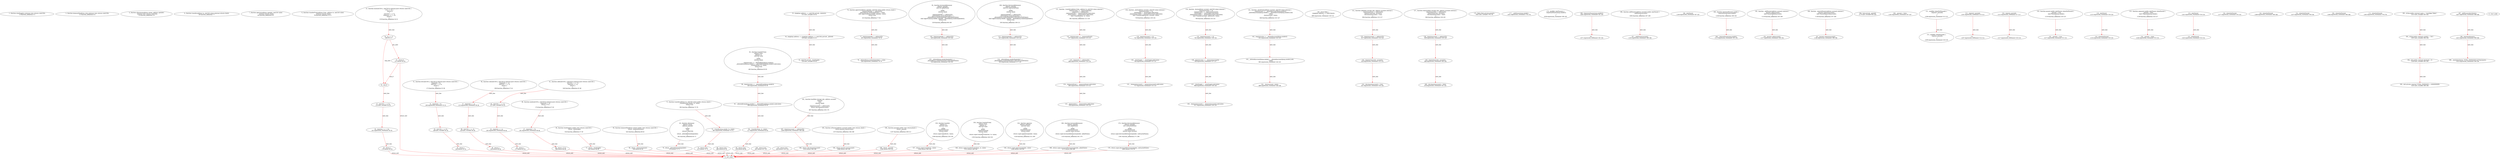digraph  {
13 [label="2_ function totalSupply() external view returns (uint256);\n13-function_definition-3-3", method="totalSupply()", type_label=function_definition];
21 [label="3_ function balanceOf(address who) external view returns (uint256);\n21-function_definition-4-4", method="balanceOf(address who)", type_label=function_definition];
33 [label="4_ function allowance(address owner, address spender)\n    external view returns (uint256);\n33-function_definition-5-6", method="allowance(address owner,address spender)", type_label=function_definition];
49 [label="6_ function transfer(address to, uint256 value) external returns (bool);\n49-function_definition-7-7", method="transfer(address to,uint256 value)", type_label=function_definition];
64 [label="7_ function approve(address spender, uint256 value)\n    external returns (bool);\n64-function_definition-8-9", method="approve(address spender,uint256 value)", type_label=function_definition];
79 [label="9_ function transferFrom(address from, address to, uint256 value)\n    external returns (bool);\n79-function_definition-10-11", method="transferFrom(address from,address to,uint256 value)", type_label=function_definition];
129 [label="23_ function mul(uint256 a, uint256 b) internal pure returns (uint256) {\n    if (a == 0) {\n      return 0;\n    }\n    uint256 c = a * b;\n    require(c / a == b);\n    return c;\n  }\n129-function_definition-24-31", method="mul(uint256 a,uint256 b)", type_label=function_definition];
146 [label="24_ if_a == 0\n146-if-25-27", method="mul(uint256 a,uint256 b)", type_label=if];
1608 [label="24_ end_if", method="mul(uint256 a,uint256 b)", type_label=end_if];
151 [label="25_ return 0;\n151-return-26-26", method="mul(uint256 a,uint256 b)", type_label=return];
153 [label="27_ uint256 c = a * b;\n153-new_variable-28-28", method="mul(uint256 a,uint256 b)", type_label=new_variable];
161 [label="28_ require(c / a == b);\n161-expression_statement-29-29", method="mul(uint256 a,uint256 b)", type_label=expression_statement];
170 [label="29_ return c;\n170-return-30-30", method="mul(uint256 a,uint256 b)", type_label=return];
172 [label="31_ function div(uint256 a, uint256 b) internal pure returns (uint256) {\n    require(b > 0);  \n    uint256 c = a / b;\n    return c;\n  }\n172-function_definition-32-36", method="div(uint256 a,uint256 b)", type_label=function_definition];
189 [label="32_ require(b > 0);\n189-expression_statement-33-33", method="div(uint256 a,uint256 b)", type_label=expression_statement];
196 [label="33_ uint256 c = a / b;\n196-new_variable-34-34", method="div(uint256 a,uint256 b)", type_label=new_variable];
204 [label="34_ return c;\n204-return-35-35", method="div(uint256 a,uint256 b)", type_label=return];
206 [label="36_ function sub(uint256 a, uint256 b) internal pure returns (uint256) {\n    require(b <= a);\n    uint256 c = a - b;\n    return c;\n  }\n206-function_definition-37-41", method="sub(uint256 a,uint256 b)", type_label=function_definition];
223 [label="37_ require(b <= a);\n223-expression_statement-38-38", method="sub(uint256 a,uint256 b)", type_label=expression_statement];
230 [label="38_ uint256 c = a - b;\n230-new_variable-39-39", method="sub(uint256 a,uint256 b)", type_label=new_variable];
238 [label="39_ return c;\n238-return-40-40", method="sub(uint256 a,uint256 b)", type_label=return];
240 [label="41_ function add(uint256 a, uint256 b) internal pure returns (uint256) {\n    uint256 c = a + b;\n    require(c >= a);\n    return c;\n  }\n240-function_definition-42-46", method="add(uint256 a,uint256 b)", type_label=function_definition];
257 [label="42_ uint256 c = a + b;\n257-new_variable-43-43", method="add(uint256 a,uint256 b)", type_label=new_variable];
265 [label="43_ require(c >= a);\n265-expression_statement-44-44", method="add(uint256 a,uint256 b)", type_label=expression_statement];
272 [label="44_ return c;\n272-return-45-45", method="add(uint256 a,uint256 b)", type_label=return];
274 [label="46_ function mod(uint256 a, uint256 b) internal pure returns (uint256) {\n    require(b != 0);\n    return a % b;\n  }\n274-function_definition-47-50", method="mod(uint256 a,uint256 b)", type_label=function_definition];
291 [label="47_ require(b != 0);\n291-expression_statement-48-48", method="mod(uint256 a,uint256 b)", type_label=expression_statement];
298 [label="48_ return a % b;\n298-return-49-49", method="mod(uint256 a,uint256 b)", type_label=return];
313 [label="53_ mapping (address => uint256) private _balances;\n313-new_variable-54-54", method="", type_label=new_variable];
320 [label="54_ mapping (address => mapping (address => uint256)) private _allowed;\n320-new_variable-55-55", method="", type_label=new_variable];
329 [label="55_ uint256 private _totalSupply;\n329-new_variable-56-56", method="", type_label=new_variable];
334 [label="56_ function totalSupply() public view returns (uint256) {\n    return _totalSupply;\n  }\n334-function_definition-57-59", method="totalSupply()", type_label=function_definition];
343 [label="57_ return _totalSupply;\n343-return-58-58", method="totalSupply()", type_label=return];
345 [label="59_ function balanceOf(address owner) public view returns (uint256) {\n    return _balances[owner];\n  }\n345-function_definition-60-62", method="balanceOf(address owner)", type_label=function_definition];
358 [label="60_ return _balances[owner];\n358-return-61-61", method="balanceOf(address owner)", type_label=return];
362 [label="62_ function allowance(\n    address owner,\n    address spender\n   )\n    public\n    view\n    returns (uint256)\n  {\n    return _allowed[owner][spender];\n  }\n362-function_definition-63-72", method="allowance(address owner,address spender)", type_label=function_definition];
379 [label="70_ return _allowed[owner][spender];\n379-return-71-71", method="allowance(address owner,address spender)", type_label=return];
385 [label="72_ function transfer(address to, uint256 value) public returns (bool) {\n    _transfer(msg.sender, to, value);\n    return true;\n  }\n385-function_definition-73-76", method="transfer(address to,uint256 value)", type_label=function_definition];
401 [label="73_ _transfer(msg.sender, to, value);\n401-expression_statement-74-74", method="transfer(address to,uint256 value)", type_label=expression_statement];
412 [label="74_ return true;\n412-return-75-75", method="transfer(address to,uint256 value)", type_label=return];
415 [label="76_ function approve(address spender, uint256 value) public returns (bool) {\n    require(spender != address(0));\n    _allowed[msg.sender][spender] = value;\n    emit Approval(msg.sender, spender, value);\n    return true;\n  }\n415-function_definition-77-82", method="approve(address spender,uint256 value)", type_label=function_definition];
431 [label="77_ require(spender != address(0));\n431-expression_statement-78-78", method="approve(address spender,uint256 value)", type_label=expression_statement];
440 [label="78_ _allowed[msg.sender][spender] = value;\n440-expression_statement-79-79", method="approve(address spender,uint256 value)", type_label=expression_statement];
460 [label="80_ return true;\n460-return-81-81", method="approve(address spender,uint256 value)", type_label=return];
463 [label="82_ function transferFrom(\n    address from,\n    address to,\n    uint256 value\n  )\n    public\n    returns (bool)\n  {\n    require(value <= _allowed[from][msg.sender]);\n    _allowed[from][msg.sender] = _allowed[from][msg.sender].sub(value);\n    _transfer(from, to, value);\n    return true;\n  }\n463-function_definition-83-95", method="transferFrom(address from,address to,uint256 value)", type_label=function_definition];
483 [label="90_ require(value <= _allowed[from][msg.sender]);\n483-expression_statement-91-91", method="transferFrom(address from,address to,uint256 value)", type_label=expression_statement];
496 [label="91_ _allowed[from][msg.sender] = _allowed[from][msg.sender].sub(value);\n496-expression_statement-92-92", method="transferFrom(address from,address to,uint256 value)", type_label=expression_statement];
517 [label="92_ _transfer(from, to, value);\n517-expression_statement-93-93", method="transferFrom(address from,address to,uint256 value)", type_label=expression_statement];
526 [label="93_ return true;\n526-return-94-94", method="transferFrom(address from,address to,uint256 value)", type_label=return];
529 [label="95_ function increaseAllowance(\n    address spender,\n    uint256 addedValue\n  )\n    public\n    returns (bool)\n  {\n    require(spender != address(0));\n    _allowed[msg.sender][spender] = (\n      _allowed[msg.sender][spender].add(addedValue));\n    emit Approval(msg.sender, spender, _allowed[msg.sender][spender]);\n    return true;\n  }\n529-function_definition-96-108", method="increaseAllowance(address spender,uint256 addedValue)", type_label=function_definition];
545 [label="102_ require(spender != address(0));\n545-expression_statement-103-103", method="increaseAllowance(address spender,uint256 addedValue)", type_label=expression_statement];
554 [label="103_ _allowed[msg.sender][spender] = (\n      _allowed[msg.sender][spender].add(addedValue));\n554-expression_statement-104-105", method="increaseAllowance(address spender,uint256 addedValue)", type_label=expression_statement];
592 [label="106_ return true;\n592-return-107-107", method="increaseAllowance(address spender,uint256 addedValue)", type_label=return];
595 [label="108_ function decreaseAllowance(\n    address spender,\n    uint256 subtractedValue\n  )\n    public\n    returns (bool)\n  {\n    require(spender != address(0));\n    _allowed[msg.sender][spender] = (\n      _allowed[msg.sender][spender].sub(subtractedValue));\n    emit Approval(msg.sender, spender, _allowed[msg.sender][spender]);\n    return true;\n  }\n595-function_definition-109-121", method="decreaseAllowance(address spender,uint256 subtractedValue)", type_label=function_definition];
611 [label="115_ require(spender != address(0));\n611-expression_statement-116-116", method="decreaseAllowance(address spender,uint256 subtractedValue)", type_label=expression_statement];
620 [label="116_ _allowed[msg.sender][spender] = (\n      _allowed[msg.sender][spender].sub(subtractedValue));\n620-expression_statement-117-118", method="decreaseAllowance(address spender,uint256 subtractedValue)", type_label=expression_statement];
658 [label="119_ return true;\n658-return-120-120", method="decreaseAllowance(address spender,uint256 subtractedValue)", type_label=return];
661 [label="121_ function _transfer(address from, address to, uint256 value) internal {\n    require(value <= _balances[from]);\n    require(to != address(0));\n    _balances[from] = _balances[from].sub(value);\n    _balances[to] = _balances[to].add(value);\n    emit Transfer(from, to, value);\n  }\n661-function_definition-122-128", method="_transfer(address from,address to,uint256 value)", type_label=function_definition];
677 [label="122_ require(value <= _balances[from]);\n677-expression_statement-123-123", method="_transfer(address from,address to,uint256 value)", type_label=expression_statement];
686 [label="123_ require(to != address(0));\n686-expression_statement-124-124", method="_transfer(address from,address to,uint256 value)", type_label=expression_statement];
695 [label="124_ _balances[from] = _balances[from].sub(value);\n695-expression_statement-125-125", method="_transfer(address from,address to,uint256 value)", type_label=expression_statement];
708 [label="125_ _balances[to] = _balances[to].add(value);\n708-expression_statement-126-126", method="_transfer(address from,address to,uint256 value)", type_label=expression_statement];
729 [label="128_ function _mint(address account, uint256 value) internal {\n    require(account != 0);\n    _totalSupply = _totalSupply.add(value);\n    _balances[account] = _balances[account].add(value);\n    emit Transfer(address(0), account, value);\n  }\n729-function_definition-129-134", method="_mint(address account,uint256 value)", type_label=function_definition];
741 [label="129_ require(account != 0);\n741-expression_statement-130-130", method="_mint(address account,uint256 value)", type_label=expression_statement];
748 [label="130_ _totalSupply = _totalSupply.add(value);\n748-expression_statement-131-131", method="_mint(address account,uint256 value)", type_label=expression_statement];
757 [label="131_ _balances[account] = _balances[account].add(value);\n757-expression_statement-132-132", method="_mint(address account,uint256 value)", type_label=expression_statement];
780 [label="134_ function _burn(address account, uint256 value) internal {\n    require(account != 0);\n    require(value <= _balances[account]);\n    _totalSupply = _totalSupply.sub(value);\n    _balances[account] = _balances[account].sub(value);\n    emit Transfer(account, address(0), value);\n  }\n780-function_definition-135-141", method="_burn(address account,uint256 value)", type_label=function_definition];
792 [label="135_ require(account != 0);\n792-expression_statement-136-136", method="_burn(address account,uint256 value)", type_label=expression_statement];
799 [label="136_ require(value <= _balances[account]);\n799-expression_statement-137-137", method="_burn(address account,uint256 value)", type_label=expression_statement];
808 [label="137_ _totalSupply = _totalSupply.sub(value);\n808-expression_statement-138-138", method="_burn(address account,uint256 value)", type_label=expression_statement];
817 [label="138_ _balances[account] = _balances[account].sub(value);\n817-expression_statement-139-139", method="_burn(address account,uint256 value)", type_label=expression_statement];
840 [label="141_ function _burnFrom(address account, uint256 value) internal {\n    require(value <= _allowed[account][msg.sender]);\n    _allowed[account][msg.sender] = _allowed[account][msg.sender].sub(\n      value);\n    _burn(account, value);\n  }\n840-function_definition-142-147", method="_burnFrom(address account,uint256 value)", type_label=function_definition];
852 [label="142_ require(value <= _allowed[account][msg.sender]);\n852-expression_statement-143-143", method="_burnFrom(address account,uint256 value)", type_label=expression_statement];
865 [label="143_ _allowed[account][msg.sender] = _allowed[account][msg.sender].sub(\n      value);\n865-expression_statement-144-145", method="_burnFrom(address account,uint256 value)", type_label=expression_statement];
886 [label="145_ _burn(account, value);\n886-expression_statement-146-146", method="_burnFrom(address account,uint256 value)", type_label=expression_statement];
896 [label="149_ struct Role {\n    mapping (address => bool) bearer;\n  }\n896-expression_statement-150-152", method="Role()", type_label=expression_statement];
904 [label="152_ function add(Role storage role, address account) internal {\n    require(account != address(0));\n    require(!has(role, account));\n    role.bearer[account] = true;\n  }\n904-function_definition-153-157", method="add(Role storage role,address account)", type_label=function_definition];
917 [label="153_ require(account != address(0));\n917-expression_statement-154-154", method="add(Role storage role,address account)", type_label=expression_statement];
926 [label="154_ require(!has(role, account));\n926-expression_statement-155-155", method="add(Role storage role,address account)", type_label=expression_statement];
937 [label="155_ role.bearer[account] = true;\n937-expression_statement-156-156", method="add(Role storage role,address account)", type_label=expression_statement];
946 [label="157_ function remove(Role storage role, address account) internal {\n    require(account != address(0));\n    require(has(role, account));\n    role.bearer[account] = false;\n  }\n946-function_definition-158-162", method="remove(Role storage role,address account)", type_label=function_definition];
959 [label="158_ require(account != address(0));\n959-expression_statement-159-159", method="remove(Role storage role,address account)", type_label=expression_statement];
968 [label="159_ require(has(role, account));\n968-expression_statement-160-160", method="remove(Role storage role,address account)", type_label=expression_statement];
978 [label="160_ role.bearer[account] = false;\n978-expression_statement-161-161", method="remove(Role storage role,address account)", type_label=expression_statement];
987 [label="162_ function has(Role storage role, address account)\n    internal\n    view\n    returns (bool)\n  {\n    require(account != address(0));\n    return role.bearer[account];\n  }\n987-function_definition-163-170", method="has(Role storage role,address account)", type_label=function_definition];
1005 [label="167_ require(account != address(0));\n1005-expression_statement-168-168", method="has(Role storage role,address account)", type_label=expression_statement];
1014 [label="168_ return role.bearer[account];\n1014-return-169-169", method="has(Role storage role,address account)", type_label=return];
1042 [label="175_ Roles.Role private pausers;\n1042-new_variable-176-176", method="", type_label=new_variable];
1051 [label="177_ _addPauser(msg.sender);\n1051-expression_statement-178-178", method="", type_label=expression_statement];
1058 [label="179_ modifier onlyPauser() {\n    require(isPauser(msg.sender));\n    _;\n  }\n1058-expression_statement-180-183", method="", type_label=expression_statement];
1061 [label="180_ require(isPauser(msg.sender));\n1061-expression_statement-181-181", method="", type_label=expression_statement];
1071 [label="181_ _;\n1071-expression_statement-182-182", method="", type_label=expression_statement];
1073 [label="183_ function isPauser(address account) public view returns (bool) {\n    return pausers.has(account);\n  }\n1073-function_definition-184-186", method="isPauser(address account)", type_label=function_definition];
1086 [label="184_ return pausers.has(account);\n1086-return-185-185", method="isPauser(address account)", type_label=return];
1093 [label="186_ function addPauser(address account) public onlyPauser {\n    _addPauser(account);\n  }\n1093-function_definition-187-189", method="addPauser(address account)", type_label=function_definition];
1100 [label="186_ onlyPauser\n1100-expression_statement-187-187", method="addPauser(address account)", type_label=expression_statement];
1103 [label="187_ _addPauser(account);\n1103-expression_statement-188-188", method="addPauser(address account)", type_label=expression_statement];
1108 [label="189_ function renouncePauser() public {\n    _removePauser(msg.sender);\n  }\n1108-function_definition-190-192", method="renouncePauser()", type_label=function_definition];
1112 [label="190_ _removePauser(msg.sender);\n1112-expression_statement-191-191", method="renouncePauser()", type_label=expression_statement];
1119 [label="192_ function _addPauser(address account) internal {\n    pausers.add(account);\n    emit PauserAdded(account);\n  }\n1119-function_definition-193-196", method="_addPauser(address account)", type_label=function_definition];
1127 [label="193_ pausers.add(account);\n1127-expression_statement-194-194", method="_addPauser(address account)", type_label=expression_statement];
1138 [label="196_ function _removePauser(address account) internal {\n    pausers.remove(account);\n    emit PauserRemoved(account);\n  }\n1138-function_definition-197-200", method="_removePauser(address account)", type_label=function_definition];
1146 [label="197_ pausers.remove(account);\n1146-expression_statement-198-198", method="_removePauser(address account)", type_label=expression_statement];
1175 [label="204_ bool private _paused;\n1175-new_variable-205-205", method="", type_label=new_variable];
1182 [label="206_ _paused = false;\n1182-expression_statement-207-207", method="", type_label=expression_statement];
1187 [label="208_ function paused() public view returns(bool) {\n    return _paused;\n  }\n1187-function_definition-209-211", method="paused()", type_label=function_definition];
1196 [label="209_ return _paused;\n1196-return-210-210", method="paused()", type_label=return];
1198 [label="211_ modifier whenNotPaused() {\n    require(!_paused);\n    _;\n  }\n1198-expression_statement-212-215", method="", type_label=expression_statement];
1201 [label="212_ require(!_paused);\n1201-expression_statement-213-213", method="", type_label=expression_statement];
1207 [label="213_ _;\n1207-expression_statement-214-214", method="", type_label=expression_statement];
1209 [label="215_ modifier whenPaused() {\n    require(_paused);\n    _;\n  }\n1209-expression_statement-216-219", method="", type_label=expression_statement];
1212 [label="216_ require(_paused);\n1212-expression_statement-217-217", method="", type_label=expression_statement];
1217 [label="217_ _;\n1217-expression_statement-218-218", method="", type_label=expression_statement];
1219 [label="219_ function pause() public onlyPauser whenNotPaused {\n    _paused = true;\n    emit Paused(msg.sender);\n  }\n1219-function_definition-220-223", method="pause()", type_label=function_definition];
1222 [label="219_ onlyPauser\n1222-expression_statement-220-220", method="pause()", type_label=expression_statement];
1224 [label="219_ whenNotPaused\n1224-expression_statement-220-220", method="pause()", type_label=expression_statement];
1227 [label="220_ _paused = true;\n1227-expression_statement-221-221", method="pause()", type_label=expression_statement];
1238 [label="223_ function unpause() public onlyPauser whenPaused {\n    _paused = false;\n    emit Unpaused(msg.sender);\n  }\n1238-function_definition-224-227", method="unpause()", type_label=function_definition];
1241 [label="223_ onlyPauser\n1241-expression_statement-224-224", method="unpause()", type_label=expression_statement];
1243 [label="223_ whenPaused\n1243-expression_statement-224-224", method="unpause()", type_label=expression_statement];
1246 [label="224_ _paused = false;\n1246-expression_statement-225-225", method="unpause()", type_label=expression_statement];
1266 [label="229_ function transfer(\n    address to,\n    uint256 value\n  )\n    public\n    whenNotPaused\n    returns (bool)\n  {\n    return super.transfer(to, value);\n  }\n1266-function_definition-230-239", method="transfer(address to,uint256 value)", type_label=function_definition];
1277 [label="234_ whenNotPaused\n1277-expression_statement-235-235", method="transfer(address to,uint256 value)", type_label=expression_statement];
1284 [label="237_ return super.transfer(to, value);\n1284-return-238-238", method="transfer(address to,uint256 value)", type_label=return];
1293 [label="239_ function transferFrom(\n    address from,\n    address to,\n    uint256 value\n  )\n    public\n    whenNotPaused\n    returns (bool)\n  {\n    return super.transferFrom(from, to, value);\n  }\n1293-function_definition-240-250", method="transferFrom(address from,address to,uint256 value)", type_label=function_definition];
1308 [label="245_ whenNotPaused\n1308-expression_statement-246-246", method="transferFrom(address from,address to,uint256 value)", type_label=expression_statement];
1315 [label="248_ return super.transferFrom(from, to, value);\n1315-return-249-249", method="transferFrom(address from,address to,uint256 value)", type_label=return];
1326 [label="250_ function approve(\n    address spender,\n    uint256 value\n  )\n    public\n    whenNotPaused\n    returns (bool)\n  {\n    return super.approve(spender, value);\n  }\n1326-function_definition-251-260", method="approve(address spender,uint256 value)", type_label=function_definition];
1337 [label="255_ whenNotPaused\n1337-expression_statement-256-256", method="approve(address spender,uint256 value)", type_label=expression_statement];
1344 [label="258_ return super.approve(spender, value);\n1344-return-259-259", method="approve(address spender,uint256 value)", type_label=return];
1353 [label="260_ function increaseAllowance(\n    address spender,\n    uint addedValue\n  )\n    public\n    whenNotPaused\n    returns (bool success)\n  {\n    return super.increaseAllowance(spender, addedValue);\n  }\n1353-function_definition-261-270", method="increaseAllowance(address spender,uint addedValue)", type_label=function_definition];
1364 [label="265_ whenNotPaused\n1364-expression_statement-266-266", method="increaseAllowance(address spender,uint addedValue)", type_label=expression_statement];
1372 [label="268_ return super.increaseAllowance(spender, addedValue);\n1372-return-269-269", method="increaseAllowance(address spender,uint addedValue)", type_label=return];
1381 [label="270_ function decreaseAllowance(\n    address spender,\n    uint subtractedValue\n  )\n    public\n    whenNotPaused\n    returns (bool success)\n  {\n    return super.decreaseAllowance(spender, subtractedValue);\n  }\n1381-function_definition-271-280", method="decreaseAllowance(address spender,uint subtractedValue)", type_label=function_definition];
1392 [label="275_ whenNotPaused\n1392-expression_statement-276-276", method="decreaseAllowance(address spender,uint subtractedValue)", type_label=expression_statement];
1400 [label="278_ return super.decreaseAllowance(spender, subtractedValue);\n1400-return-279-279", method="decreaseAllowance(address spender,uint subtractedValue)", type_label=return];
1415 [label="282_ string public constant name = \"LevelApp Token\";\n1415-new_variable-283-283", method="", type_label=new_variable];
1422 [label="283_ string public constant symbol = \"LVL\";\n1422-new_variable-284-284", method="", type_label=new_variable];
1429 [label="284_ uint public constant decimals = 8;\n1429-new_variable-285-285", method="", type_label=new_variable];
1435 [label="285_ uint private constant TOTAL_EMISSION = 10000000000;\n1435-new_variable-286-286", method="", type_label=new_variable];
1447 [label="287_ addPauser(distributor);\n1447-expression_statement-288-288", method="", type_label=expression_statement];
1452 [label="288_ renouncePauser();\n1452-expression_statement-289-289", method="", type_label=expression_statement];
1455 [label="289_ _mint(distributor, TOTAL_EMISSION*(10**decimals));\n1455-expression_statement-290-290", method="", type_label=expression_statement];
1 [label="0_ start_node", method="", type_label=start];
2 [label="0_ exit_node", method="", type_label=exit];
129 -> 146  [color=red, controlflow_type=next_line, edge_type=CFG_edge, key=0, label=next_line];
146 -> 151  [color=red, controlflow_type=pos_next, edge_type=CFG_edge, key=0, label=pos_next];
146 -> 1608  [color=red, controlflow_type=neg_next, edge_type=CFG_edge, key=0, label=neg_next];
1608 -> 153  [color=red, controlflow_type=next_line, edge_type=CFG_edge, key=0, label=next_line];
151 -> 1608  [color=red, controlflow_type=end_if, edge_type=CFG_edge, key=0, label=end_if];
151 -> 2  [color=red, controlflow_type=return_exit, edge_type=CFG_edge, key=0, label=return_exit];
153 -> 161  [color=red, controlflow_type=next_line, edge_type=CFG_edge, key=0, label=next_line];
161 -> 170  [color=red, controlflow_type=next_line, edge_type=CFG_edge, key=0, label=next_line];
170 -> 2  [color=red, controlflow_type=return_exit, edge_type=CFG_edge, key=0, label=return_exit];
172 -> 189  [color=red, controlflow_type=next_line, edge_type=CFG_edge, key=0, label=next_line];
189 -> 196  [color=red, controlflow_type=next_line, edge_type=CFG_edge, key=0, label=next_line];
196 -> 204  [color=red, controlflow_type=next_line, edge_type=CFG_edge, key=0, label=next_line];
204 -> 2  [color=red, controlflow_type=return_exit, edge_type=CFG_edge, key=0, label=return_exit];
206 -> 223  [color=red, controlflow_type=next_line, edge_type=CFG_edge, key=0, label=next_line];
223 -> 230  [color=red, controlflow_type=next_line, edge_type=CFG_edge, key=0, label=next_line];
230 -> 238  [color=red, controlflow_type=next_line, edge_type=CFG_edge, key=0, label=next_line];
238 -> 2  [color=red, controlflow_type=return_exit, edge_type=CFG_edge, key=0, label=return_exit];
240 -> 257  [color=red, controlflow_type=next_line, edge_type=CFG_edge, key=0, label=next_line];
257 -> 265  [color=red, controlflow_type=next_line, edge_type=CFG_edge, key=0, label=next_line];
265 -> 272  [color=red, controlflow_type=next_line, edge_type=CFG_edge, key=0, label=next_line];
272 -> 2  [color=red, controlflow_type=return_exit, edge_type=CFG_edge, key=0, label=return_exit];
274 -> 291  [color=red, controlflow_type=next_line, edge_type=CFG_edge, key=0, label=next_line];
291 -> 298  [color=red, controlflow_type=next_line, edge_type=CFG_edge, key=0, label=next_line];
298 -> 2  [color=red, controlflow_type=return_exit, edge_type=CFG_edge, key=0, label=return_exit];
313 -> 320  [color=red, controlflow_type=next_line, edge_type=CFG_edge, key=0, label=next_line];
320 -> 329  [color=red, controlflow_type=next_line, edge_type=CFG_edge, key=0, label=next_line];
334 -> 343  [color=red, controlflow_type=next_line, edge_type=CFG_edge, key=0, label=next_line];
343 -> 2  [color=red, controlflow_type=return_exit, edge_type=CFG_edge, key=0, label=return_exit];
345 -> 358  [color=red, controlflow_type=next_line, edge_type=CFG_edge, key=0, label=next_line];
358 -> 2  [color=red, controlflow_type=return_exit, edge_type=CFG_edge, key=0, label=return_exit];
362 -> 379  [color=red, controlflow_type=next_line, edge_type=CFG_edge, key=0, label=next_line];
379 -> 2  [color=red, controlflow_type=return_exit, edge_type=CFG_edge, key=0, label=return_exit];
385 -> 401  [color=red, controlflow_type=next_line, edge_type=CFG_edge, key=0, label=next_line];
401 -> 412  [color=red, controlflow_type=next_line, edge_type=CFG_edge, key=0, label=next_line];
412 -> 2  [color=red, controlflow_type=return_exit, edge_type=CFG_edge, key=0, label=return_exit];
415 -> 431  [color=red, controlflow_type=next_line, edge_type=CFG_edge, key=0, label=next_line];
431 -> 440  [color=red, controlflow_type=next_line, edge_type=CFG_edge, key=0, label=next_line];
460 -> 2  [color=red, controlflow_type=return_exit, edge_type=CFG_edge, key=0, label=return_exit];
463 -> 483  [color=red, controlflow_type=next_line, edge_type=CFG_edge, key=0, label=next_line];
483 -> 496  [color=red, controlflow_type=next_line, edge_type=CFG_edge, key=0, label=next_line];
496 -> 517  [color=red, controlflow_type=next_line, edge_type=CFG_edge, key=0, label=next_line];
517 -> 526  [color=red, controlflow_type=next_line, edge_type=CFG_edge, key=0, label=next_line];
526 -> 2  [color=red, controlflow_type=return_exit, edge_type=CFG_edge, key=0, label=return_exit];
529 -> 545  [color=red, controlflow_type=next_line, edge_type=CFG_edge, key=0, label=next_line];
545 -> 554  [color=red, controlflow_type=next_line, edge_type=CFG_edge, key=0, label=next_line];
592 -> 2  [color=red, controlflow_type=return_exit, edge_type=CFG_edge, key=0, label=return_exit];
595 -> 611  [color=red, controlflow_type=next_line, edge_type=CFG_edge, key=0, label=next_line];
611 -> 620  [color=red, controlflow_type=next_line, edge_type=CFG_edge, key=0, label=next_line];
658 -> 2  [color=red, controlflow_type=return_exit, edge_type=CFG_edge, key=0, label=return_exit];
661 -> 677  [color=red, controlflow_type=next_line, edge_type=CFG_edge, key=0, label=next_line];
677 -> 686  [color=red, controlflow_type=next_line, edge_type=CFG_edge, key=0, label=next_line];
686 -> 695  [color=red, controlflow_type=next_line, edge_type=CFG_edge, key=0, label=next_line];
695 -> 708  [color=red, controlflow_type=next_line, edge_type=CFG_edge, key=0, label=next_line];
729 -> 741  [color=red, controlflow_type=next_line, edge_type=CFG_edge, key=0, label=next_line];
741 -> 748  [color=red, controlflow_type=next_line, edge_type=CFG_edge, key=0, label=next_line];
748 -> 757  [color=red, controlflow_type=next_line, edge_type=CFG_edge, key=0, label=next_line];
780 -> 792  [color=red, controlflow_type=next_line, edge_type=CFG_edge, key=0, label=next_line];
792 -> 799  [color=red, controlflow_type=next_line, edge_type=CFG_edge, key=0, label=next_line];
799 -> 808  [color=red, controlflow_type=next_line, edge_type=CFG_edge, key=0, label=next_line];
808 -> 817  [color=red, controlflow_type=next_line, edge_type=CFG_edge, key=0, label=next_line];
840 -> 852  [color=red, controlflow_type=next_line, edge_type=CFG_edge, key=0, label=next_line];
852 -> 865  [color=red, controlflow_type=next_line, edge_type=CFG_edge, key=0, label=next_line];
865 -> 886  [color=red, controlflow_type=next_line, edge_type=CFG_edge, key=0, label=next_line];
904 -> 917  [color=red, controlflow_type=next_line, edge_type=CFG_edge, key=0, label=next_line];
917 -> 926  [color=red, controlflow_type=next_line, edge_type=CFG_edge, key=0, label=next_line];
926 -> 937  [color=red, controlflow_type=next_line, edge_type=CFG_edge, key=0, label=next_line];
946 -> 959  [color=red, controlflow_type=next_line, edge_type=CFG_edge, key=0, label=next_line];
959 -> 968  [color=red, controlflow_type=next_line, edge_type=CFG_edge, key=0, label=next_line];
968 -> 978  [color=red, controlflow_type=next_line, edge_type=CFG_edge, key=0, label=next_line];
987 -> 1005  [color=red, controlflow_type=next_line, edge_type=CFG_edge, key=0, label=next_line];
1005 -> 1014  [color=red, controlflow_type=next_line, edge_type=CFG_edge, key=0, label=next_line];
1014 -> 2  [color=red, controlflow_type=return_exit, edge_type=CFG_edge, key=0, label=return_exit];
1061 -> 1071  [color=red, controlflow_type=next_line, edge_type=CFG_edge, key=0, label=next_line];
1073 -> 1086  [color=red, controlflow_type=next_line, edge_type=CFG_edge, key=0, label=next_line];
1086 -> 2  [color=red, controlflow_type=return_exit, edge_type=CFG_edge, key=0, label=return_exit];
1093 -> 1103  [color=red, controlflow_type=next_line, edge_type=CFG_edge, key=0, label=next_line];
1108 -> 1112  [color=red, controlflow_type=next_line, edge_type=CFG_edge, key=0, label=next_line];
1119 -> 1127  [color=red, controlflow_type=next_line, edge_type=CFG_edge, key=0, label=next_line];
1138 -> 1146  [color=red, controlflow_type=next_line, edge_type=CFG_edge, key=0, label=next_line];
1187 -> 1196  [color=red, controlflow_type=next_line, edge_type=CFG_edge, key=0, label=next_line];
1196 -> 2  [color=red, controlflow_type=return_exit, edge_type=CFG_edge, key=0, label=return_exit];
1198 -> 1209  [color=red, controlflow_type=next_line, edge_type=CFG_edge, key=0, label=next_line];
1201 -> 1207  [color=red, controlflow_type=next_line, edge_type=CFG_edge, key=0, label=next_line];
1212 -> 1217  [color=red, controlflow_type=next_line, edge_type=CFG_edge, key=0, label=next_line];
1219 -> 1227  [color=red, controlflow_type=next_line, edge_type=CFG_edge, key=0, label=next_line];
1222 -> 1224  [color=red, controlflow_type=next_line, edge_type=CFG_edge, key=0, label=next_line];
1238 -> 1246  [color=red, controlflow_type=next_line, edge_type=CFG_edge, key=0, label=next_line];
1241 -> 1243  [color=red, controlflow_type=next_line, edge_type=CFG_edge, key=0, label=next_line];
1266 -> 1284  [color=red, controlflow_type=next_line, edge_type=CFG_edge, key=0, label=next_line];
1284 -> 2  [color=red, controlflow_type=return_exit, edge_type=CFG_edge, key=0, label=return_exit];
1293 -> 1315  [color=red, controlflow_type=next_line, edge_type=CFG_edge, key=0, label=next_line];
1315 -> 2  [color=red, controlflow_type=return_exit, edge_type=CFG_edge, key=0, label=return_exit];
1326 -> 1344  [color=red, controlflow_type=next_line, edge_type=CFG_edge, key=0, label=next_line];
1344 -> 2  [color=red, controlflow_type=return_exit, edge_type=CFG_edge, key=0, label=return_exit];
1353 -> 1372  [color=red, controlflow_type=next_line, edge_type=CFG_edge, key=0, label=next_line];
1372 -> 2  [color=red, controlflow_type=return_exit, edge_type=CFG_edge, key=0, label=return_exit];
1381 -> 1400  [color=red, controlflow_type=next_line, edge_type=CFG_edge, key=0, label=next_line];
1400 -> 2  [color=red, controlflow_type=return_exit, edge_type=CFG_edge, key=0, label=return_exit];
1415 -> 1422  [color=red, controlflow_type=next_line, edge_type=CFG_edge, key=0, label=next_line];
1422 -> 1429  [color=red, controlflow_type=next_line, edge_type=CFG_edge, key=0, label=next_line];
1429 -> 1435  [color=red, controlflow_type=next_line, edge_type=CFG_edge, key=0, label=next_line];
1447 -> 1452  [color=red, controlflow_type=next_line, edge_type=CFG_edge, key=0, label=next_line];
1452 -> 1455  [color=red, controlflow_type=next_line, edge_type=CFG_edge, key=0, label=next_line];
}
